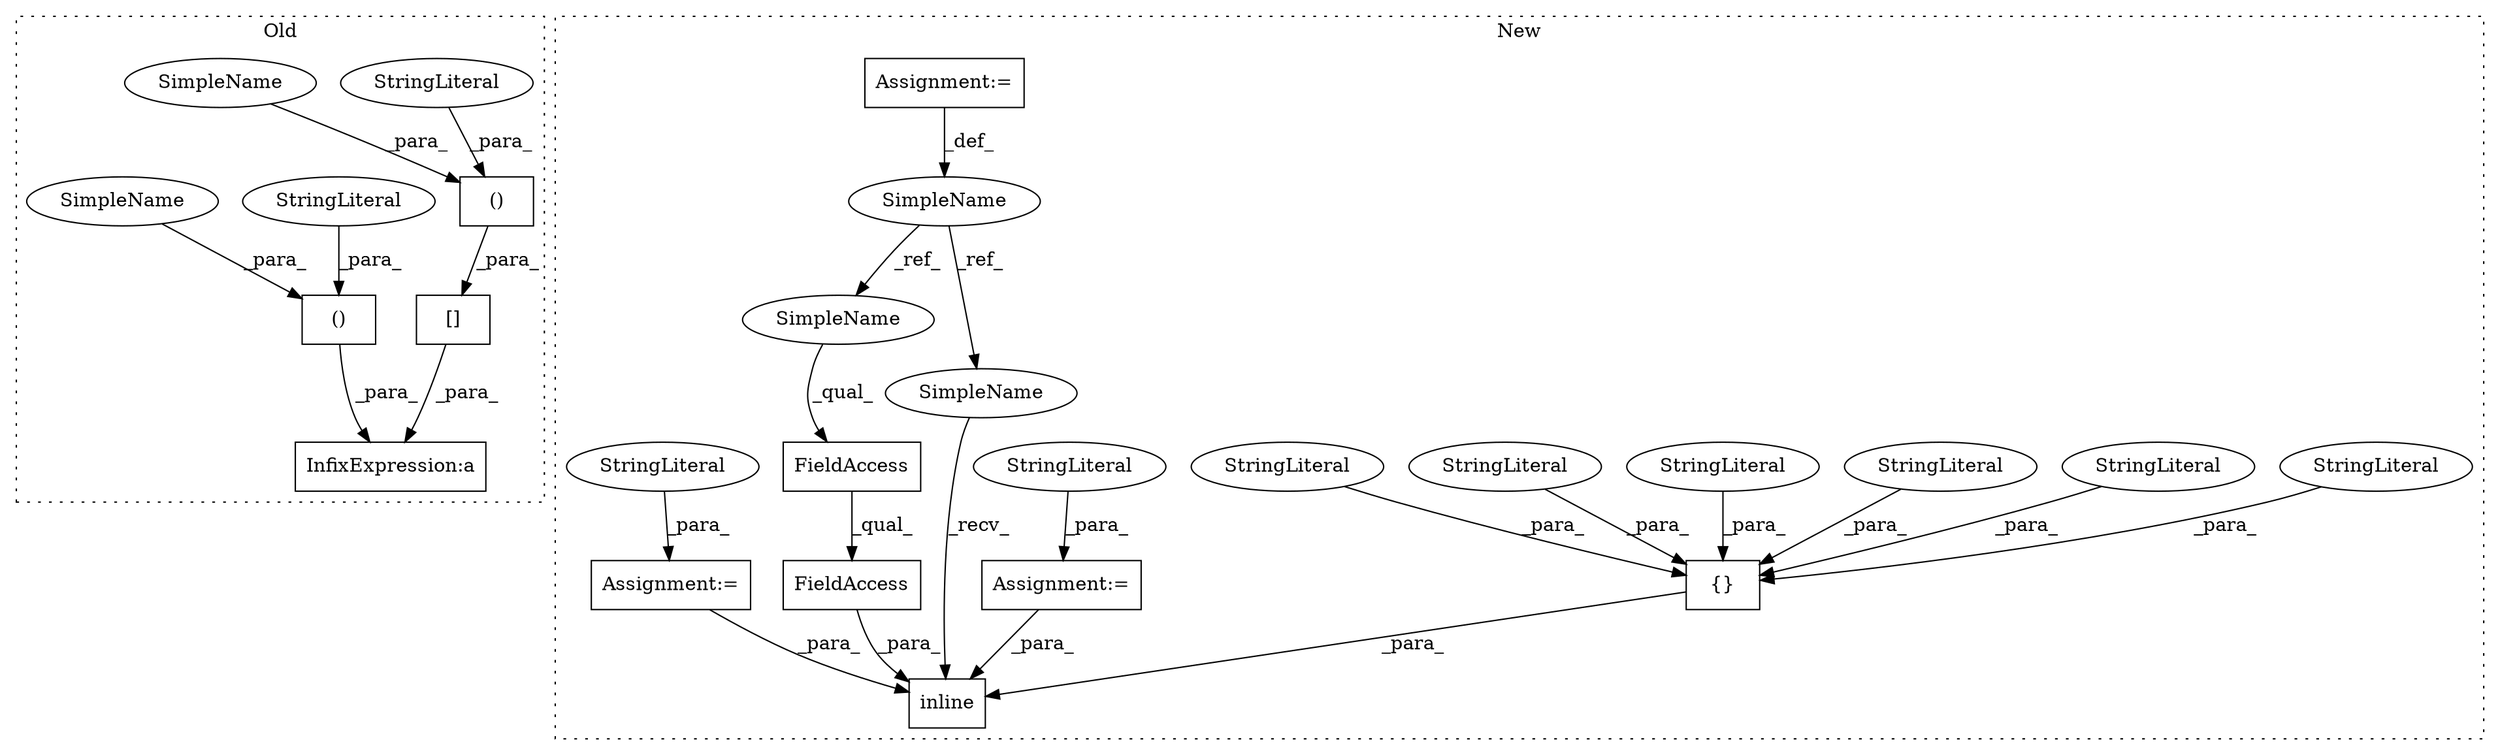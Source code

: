 digraph G {
subgraph cluster0 {
1 [label="[]" a="2" s="2615,2697" l="49,2" shape="box"];
3 [label="()" a="106" s="2664" l="33" shape="box"];
12 [label="()" a="106" s="2752" l="33" shape="box"];
14 [label="InfixExpression:a" a="27" s="2699" l="3" shape="box"];
17 [label="StringLiteral" a="45" s="2752" l="16" shape="ellipse"];
19 [label="StringLiteral" a="45" s="2681" l="16" shape="ellipse"];
23 [label="SimpleName" a="42" s="2664" l="4" shape="ellipse"];
24 [label="SimpleName" a="42" s="2781" l="4" shape="ellipse"];
label = "Old";
style="dotted";
}
subgraph cluster1 {
2 [label="inline" a="32" s="3959,4078" l="7,1" shape="box"];
4 [label="{}" a="4" s="3983,4035" l="1,1" shape="box"];
5 [label="StringLiteral" a="45" s="4005" l="8" shape="ellipse"];
6 [label="StringLiteral" a="45" s="3988" l="3" shape="ellipse"];
7 [label="StringLiteral" a="45" s="3996" l="3" shape="ellipse"];
8 [label="StringLiteral" a="45" s="3984" l="3" shape="ellipse"];
9 [label="StringLiteral" a="45" s="4000" l="4" shape="ellipse"];
10 [label="Assignment:=" a="7" s="2852" l="1" shape="box"];
11 [label="StringLiteral" a="45" s="2853" l="413" shape="ellipse"];
13 [label="FieldAccess" a="22" s="4037" l="22" shape="box"];
15 [label="FieldAccess" a="22" s="4037" l="16" shape="box"];
16 [label="SimpleName" a="42" s="2563" l="5" shape="ellipse"];
18 [label="StringLiteral" a="45" s="3992" l="3" shape="ellipse"];
20 [label="Assignment:=" a="7" s="2563" l="5" shape="box"];
21 [label="Assignment:=" a="7" s="3408" l="1" shape="box"];
22 [label="StringLiteral" a="45" s="3409" l="415" shape="ellipse"];
25 [label="SimpleName" a="42" s="4037" l="5" shape="ellipse"];
26 [label="SimpleName" a="42" s="3953" l="5" shape="ellipse"];
label = "New";
style="dotted";
}
1 -> 14 [label="_para_"];
3 -> 1 [label="_para_"];
4 -> 2 [label="_para_"];
5 -> 4 [label="_para_"];
6 -> 4 [label="_para_"];
7 -> 4 [label="_para_"];
8 -> 4 [label="_para_"];
9 -> 4 [label="_para_"];
10 -> 2 [label="_para_"];
11 -> 10 [label="_para_"];
12 -> 14 [label="_para_"];
13 -> 2 [label="_para_"];
15 -> 13 [label="_qual_"];
16 -> 25 [label="_ref_"];
16 -> 26 [label="_ref_"];
17 -> 12 [label="_para_"];
18 -> 4 [label="_para_"];
19 -> 3 [label="_para_"];
20 -> 16 [label="_def_"];
21 -> 2 [label="_para_"];
22 -> 21 [label="_para_"];
23 -> 3 [label="_para_"];
24 -> 12 [label="_para_"];
25 -> 15 [label="_qual_"];
26 -> 2 [label="_recv_"];
}